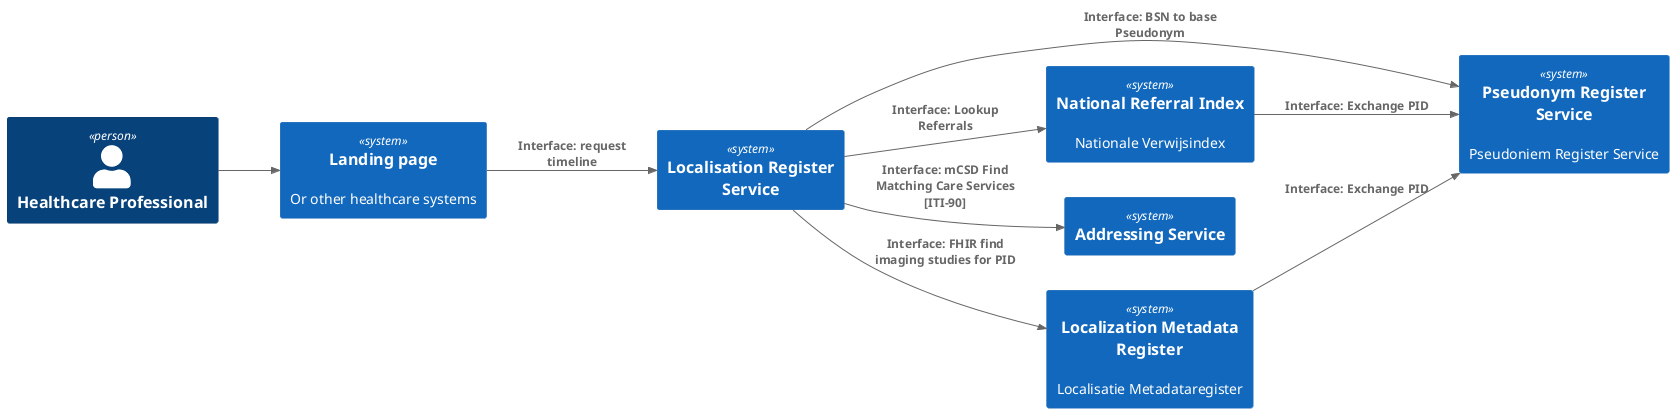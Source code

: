 @startuml
!include <C4/C4_Container>

LAYOUT_LEFT_RIGHT()

Person(professional, "Healthcare Professional")
System(lpg, "Landing page", "Or other healthcare systems")
System(lrs, "Localisation Register Service", "")
System(psr, "Pseudonym Register Service", "Pseudoniem Register Service")

System(nri, "National Referral Index", "Nationale Verwijsindex")
System(add, "Addressing Service", "")

System(lmr, "Localization Metadata Register", "Localisatie Metadataregister")

Rel(professional, lpg, "")
Rel(lpg, lrs, "Interface: request timeline")
Rel(lrs, psr, "Interface: BSN to base Pseudonym")
Rel(lrs, nri, "Interface: Lookup Referrals")
Rel(nri, psr, "Interface: Exchange PID")
Rel(lrs, add, "Interface: mCSD Find Matching Care Services [ITI-90]")
Rel(lrs, lmr, "Interface: FHIR find imaging studies for PID")
Rel(lmr, psr, "Interface: Exchange PID")


@enduml
